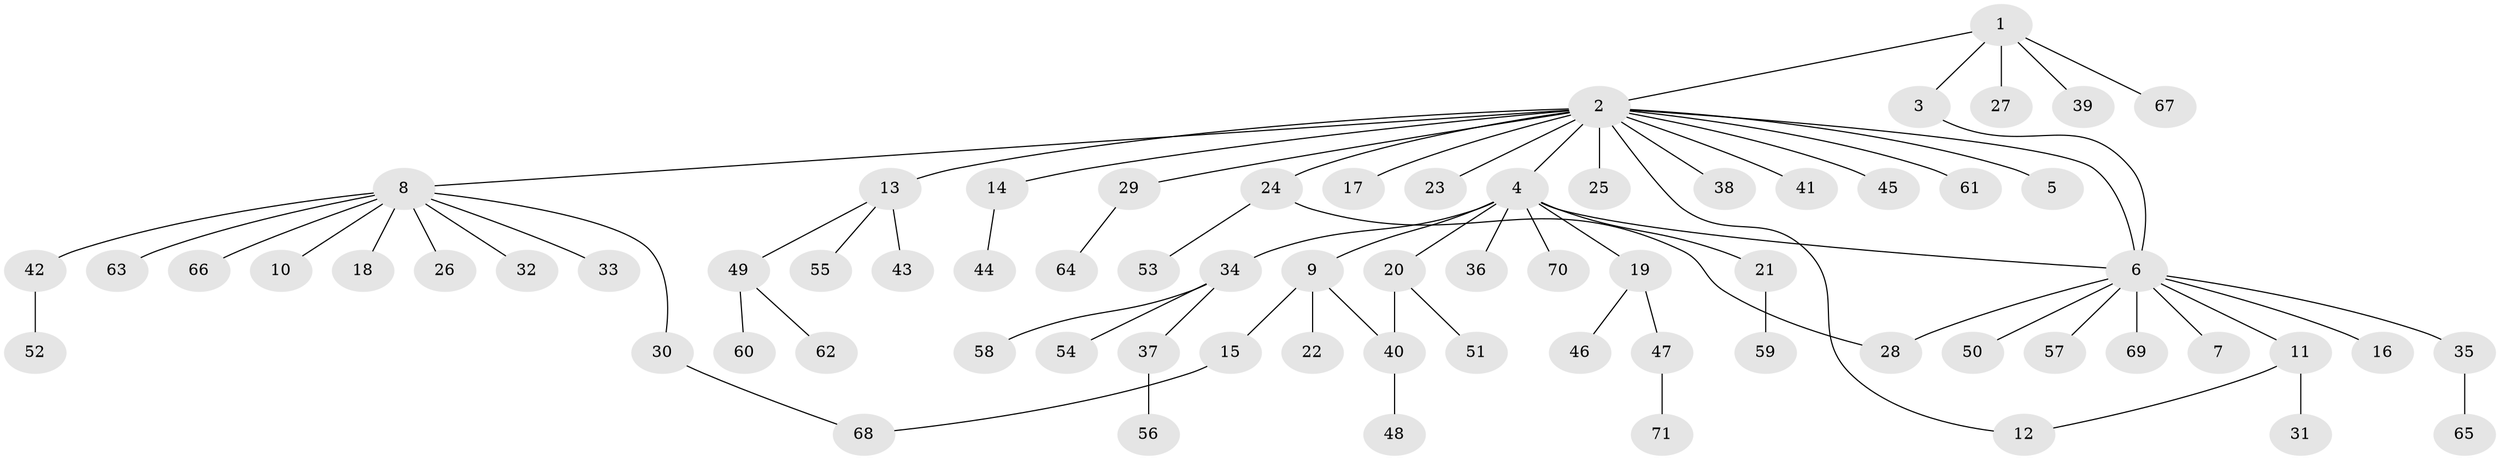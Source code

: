 // coarse degree distribution, {3: 0.16666666666666666, 9: 0.03333333333333333, 8: 0.03333333333333333, 5: 0.03333333333333333, 4: 0.03333333333333333, 1: 0.43333333333333335, 2: 0.26666666666666666}
// Generated by graph-tools (version 1.1) at 2025/50/03/04/25 22:50:20]
// undirected, 71 vertices, 76 edges
graph export_dot {
  node [color=gray90,style=filled];
  1;
  2;
  3;
  4;
  5;
  6;
  7;
  8;
  9;
  10;
  11;
  12;
  13;
  14;
  15;
  16;
  17;
  18;
  19;
  20;
  21;
  22;
  23;
  24;
  25;
  26;
  27;
  28;
  29;
  30;
  31;
  32;
  33;
  34;
  35;
  36;
  37;
  38;
  39;
  40;
  41;
  42;
  43;
  44;
  45;
  46;
  47;
  48;
  49;
  50;
  51;
  52;
  53;
  54;
  55;
  56;
  57;
  58;
  59;
  60;
  61;
  62;
  63;
  64;
  65;
  66;
  67;
  68;
  69;
  70;
  71;
  1 -- 2;
  1 -- 3;
  1 -- 27;
  1 -- 39;
  1 -- 67;
  2 -- 4;
  2 -- 5;
  2 -- 6;
  2 -- 8;
  2 -- 12;
  2 -- 13;
  2 -- 14;
  2 -- 17;
  2 -- 23;
  2 -- 24;
  2 -- 25;
  2 -- 29;
  2 -- 38;
  2 -- 41;
  2 -- 45;
  2 -- 61;
  3 -- 6;
  4 -- 6;
  4 -- 9;
  4 -- 19;
  4 -- 20;
  4 -- 21;
  4 -- 34;
  4 -- 36;
  4 -- 70;
  6 -- 7;
  6 -- 11;
  6 -- 16;
  6 -- 28;
  6 -- 35;
  6 -- 50;
  6 -- 57;
  6 -- 69;
  8 -- 10;
  8 -- 18;
  8 -- 26;
  8 -- 30;
  8 -- 32;
  8 -- 33;
  8 -- 42;
  8 -- 63;
  8 -- 66;
  9 -- 15;
  9 -- 22;
  9 -- 40;
  11 -- 12;
  11 -- 31;
  13 -- 43;
  13 -- 49;
  13 -- 55;
  14 -- 44;
  15 -- 68;
  19 -- 46;
  19 -- 47;
  20 -- 40;
  20 -- 51;
  21 -- 59;
  24 -- 28;
  24 -- 53;
  29 -- 64;
  30 -- 68;
  34 -- 37;
  34 -- 54;
  34 -- 58;
  35 -- 65;
  37 -- 56;
  40 -- 48;
  42 -- 52;
  47 -- 71;
  49 -- 60;
  49 -- 62;
}
